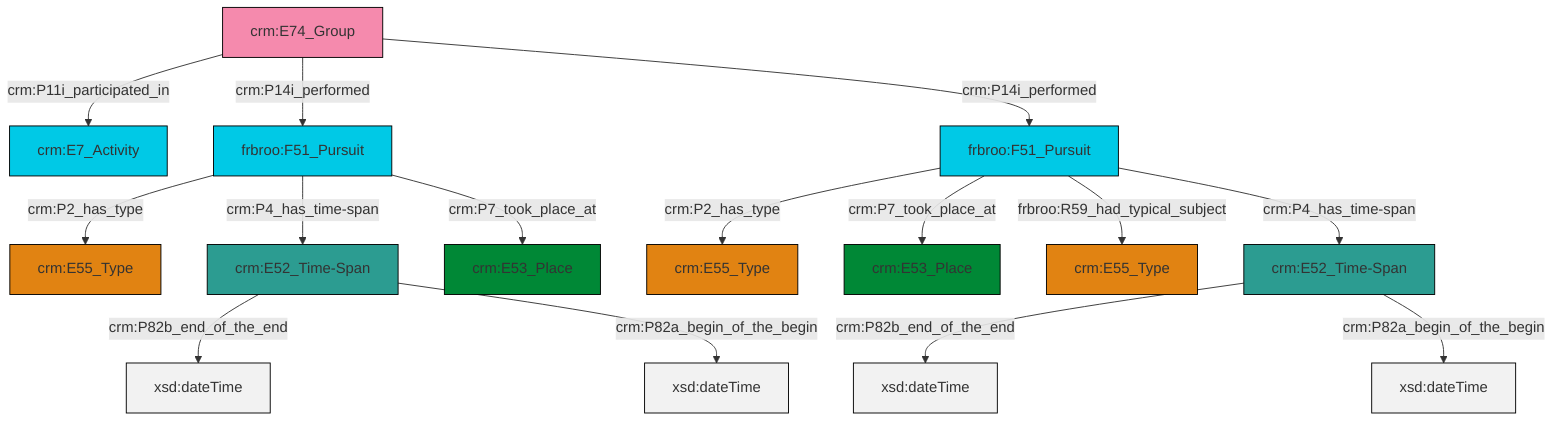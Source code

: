 graph TD
classDef Literal fill:#f2f2f2,stroke:#000000;
classDef CRM_Entity fill:#FFFFFF,stroke:#000000;
classDef Temporal_Entity fill:#00C9E6, stroke:#000000;
classDef Type fill:#E18312, stroke:#000000;
classDef Time-Span fill:#2C9C91, stroke:#000000;
classDef Appellation fill:#FFEB7F, stroke:#000000;
classDef Place fill:#008836, stroke:#000000;
classDef Persistent_Item fill:#B266B2, stroke:#000000;
classDef Conceptual_Object fill:#FFD700, stroke:#000000;
classDef Physical_Thing fill:#D2B48C, stroke:#000000;
classDef Actor fill:#f58aad, stroke:#000000;
classDef PC_Classes fill:#4ce600, stroke:#000000;
classDef Multi fill:#cccccc,stroke:#000000;

0["frbroo:F51_Pursuit"]:::Temporal_Entity -->|crm:P2_has_type| 1["crm:E55_Type"]:::Type
8["crm:E52_Time-Span"]:::Time-Span -->|crm:P82b_end_of_the_end| 9[xsd:dateTime]:::Literal
10["crm:E74_Group"]:::Actor -->|crm:P11i_participated_in| 11["crm:E7_Activity"]:::Temporal_Entity
15["crm:E52_Time-Span"]:::Time-Span -->|crm:P82b_end_of_the_end| 16[xsd:dateTime]:::Literal
6["frbroo:F51_Pursuit"]:::Temporal_Entity -->|crm:P2_has_type| 13["crm:E55_Type"]:::Type
10["crm:E74_Group"]:::Actor -->|crm:P14i_performed| 6["frbroo:F51_Pursuit"]:::Temporal_Entity
10["crm:E74_Group"]:::Actor -->|crm:P14i_performed| 0["frbroo:F51_Pursuit"]:::Temporal_Entity
0["frbroo:F51_Pursuit"]:::Temporal_Entity -->|crm:P7_took_place_at| 22["crm:E53_Place"]:::Place
0["frbroo:F51_Pursuit"]:::Temporal_Entity -->|frbroo:R59_had_typical_subject| 2["crm:E55_Type"]:::Type
6["frbroo:F51_Pursuit"]:::Temporal_Entity -->|crm:P4_has_time-span| 8["crm:E52_Time-Span"]:::Time-Span
8["crm:E52_Time-Span"]:::Time-Span -->|crm:P82a_begin_of_the_begin| 25[xsd:dateTime]:::Literal
0["frbroo:F51_Pursuit"]:::Temporal_Entity -->|crm:P4_has_time-span| 15["crm:E52_Time-Span"]:::Time-Span
15["crm:E52_Time-Span"]:::Time-Span -->|crm:P82a_begin_of_the_begin| 26[xsd:dateTime]:::Literal
6["frbroo:F51_Pursuit"]:::Temporal_Entity -->|crm:P7_took_place_at| 4["crm:E53_Place"]:::Place